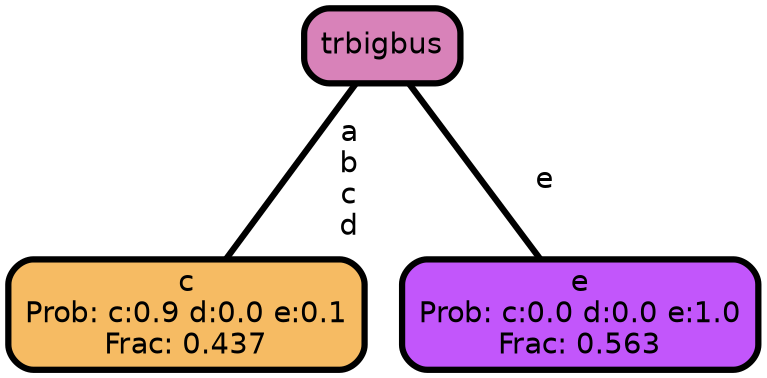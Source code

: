 graph Tree {
node [shape=box, style="filled, rounded",color="black",penwidth="3",fontcolor="black",                 fontname=helvetica] ;
graph [ranksep="0 equally", splines=straight,                 bgcolor=transparent, dpi=200] ;
edge [fontname=helvetica, color=black] ;
0 [label="c
Prob: c:0.9 d:0.0 e:0.1
Frac: 0.437", fillcolor="#f6bb63"] ;
1 [label="trbigbus", fillcolor="#d882b9"] ;
2 [label="e
Prob: c:0.0 d:0.0 e:1.0
Frac: 0.563", fillcolor="#c256fb"] ;
1 -- 0 [label=" a\n b\n c\n d",penwidth=3] ;
1 -- 2 [label=" e",penwidth=3] ;
{rank = same;}}